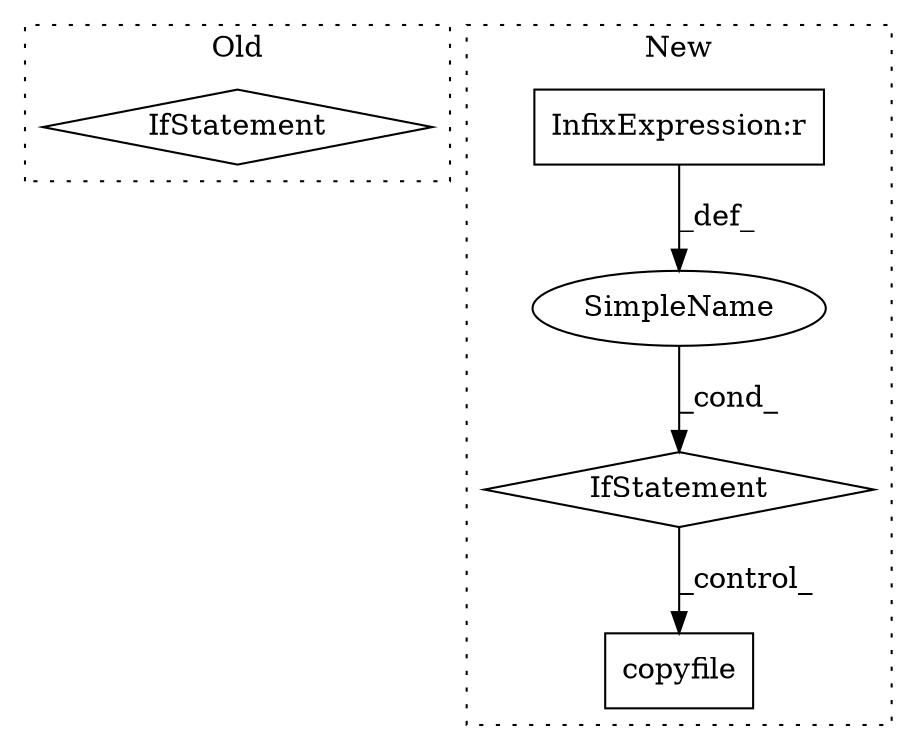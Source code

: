 digraph G {
subgraph cluster0 {
1 [label="IfStatement" a="25" s="1846,1859" l="4,2" shape="diamond"];
label = "Old";
style="dotted";
}
subgraph cluster1 {
2 [label="copyfile" a="32" s="2049,2104" l="9,1" shape="box"];
3 [label="IfStatement" a="25" s="2011,2032" l="4,2" shape="diamond"];
4 [label="SimpleName" a="42" s="" l="" shape="ellipse"];
5 [label="InfixExpression:r" a="27" s="2024" l="4" shape="box"];
label = "New";
style="dotted";
}
3 -> 2 [label="_control_"];
4 -> 3 [label="_cond_"];
5 -> 4 [label="_def_"];
}